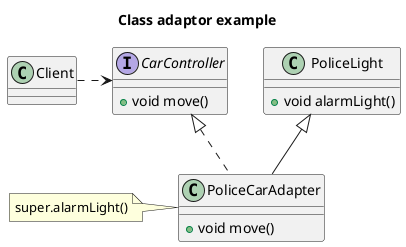 @startuml

title Class adaptor example

interface  CarController {
+void move()
}

class PoliceCarAdapter extends PoliceLight implements CarController {
+void move()
}
note left of PoliceCarAdapter
super.alarmLight()
end note

class PoliceLight {
+void alarmLight()
}

class Client{
}

Client .right.> CarController


@enduml